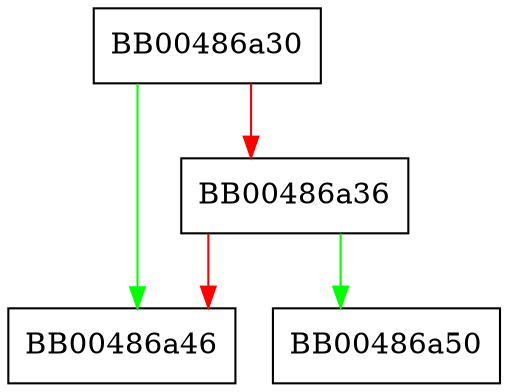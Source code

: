digraph ssl_session_cmp {
  node [shape="box"];
  graph [splines=ortho];
  BB00486a30 -> BB00486a46 [color="green"];
  BB00486a30 -> BB00486a36 [color="red"];
  BB00486a36 -> BB00486a50 [color="green"];
  BB00486a36 -> BB00486a46 [color="red"];
}